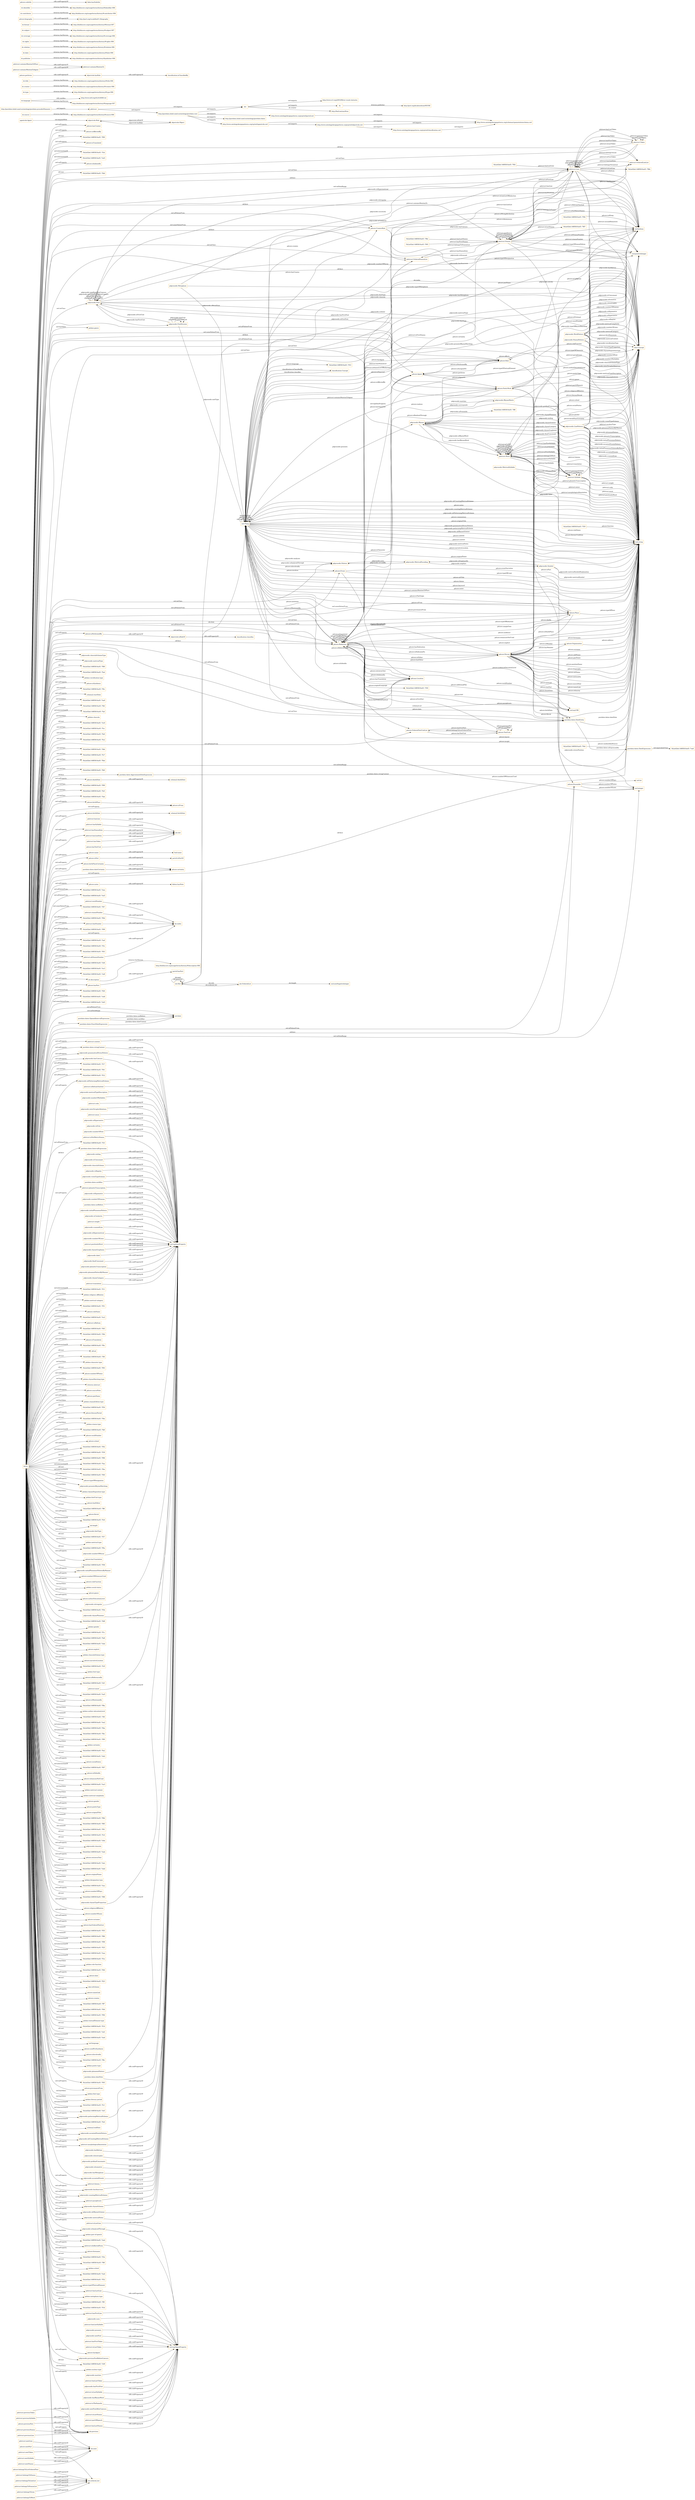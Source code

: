 digraph ar2dtool_diagram { 
rankdir=LR;
size="1501"
node [shape = rectangle, color="orange"]; "-5b2a02bd:16f85816a45:-7fcc" "pdprosodic:WorkPattern" "-5b2a02bd:16f85816a45:-7fe0" "-5b2a02bd:16f85816a45:-7fc2" "pdprosodic:Foot" "pdprosodic:Rhyme" "-5b2a02bd:16f85816a45:-7ff8" "pdprosodic:MetricalSyllable" "-5b2a02bd:16f85816a45:-7fdb" "-5b2a02bd:16f85816a45:-7fc7" "-5b2a02bd:16f85816a45:-7fbd" "pdprosodic:LinePattern" "-5b2a02bd:16f85816a45:-7fb0" "pdprosodic:FootDivision" "pdprosodic:RhymeMatch" "pdprosodic:Metaplasm" "pdprosodic:Symbol" "pdprosodic:Pattern" "skos:Concept" "-5b2a02bd:16f85816a45:-7f99" "pdprosodic:MetricalEncoding" "-5b2a02bd:16f85816a45:-7fe5" "-5b2a02bd:16f85816a45:-7fab" "pdprosodic:StanzaPattern" "pdstruct:Line" "-5b2a02bd:16f85816a45:-7f95" "pdstruct:OrderedStanzaList" "-5b2a02bd:16f85816a45:-7f8b" "-5b2a02bd:16f85816a45:-7f87" "pdstruct:Word" "pdstruct:Stanza" "pdstruct:Token" "pdstruct:Syllable" "pdcore:Redaction" "-5b2a02bd:16f85816a45:-7f8e" "-5b2a02bd:16f85816a45:-7f92" "pdstruct:OrderedLineList" "olo:Slot" "olo:OrderedList" "-5b2a02bd:16f85816a45:-7eee" "-5b2a02bd:16f85816a45:-7ee5" "pdcore:Role" "pdcore:OrderedTextUnitList" "-5b2a02bd:16f85816a45:-7f47" "-5b2a02bd:16f85816a45:-7f59" "-5b2a02bd:16f85816a45:-7f0d" "agentrole:Agent" "-5b2a02bd:16f85816a45:-7f08" "pdcore:Agent" "pdcore:CreatorRole" "pdcore:Person" "pdcore:Organisation" "-5b2a02bd:16f85816a45:-7eaf" "-5b2a02bd:16f85816a45:-7f3c" "-5b2a02bd:16f85816a45:-7f03" "pdcore:Ensemble" "-5b2a02bd:16f85816a45:-7ef4" "-5b2a02bd:16f85816a45:-7ec3" "-5b2a02bd:16f85816a45:-7f4d" "-5b2a02bd:16f85816a45:-7edf" "-5b2a02bd:16f85816a45:-7f26" "pdcore:TextUnit" "-5b2a02bd:16f85816a45:-7f56" "-5b2a02bd:16f85816a45:-7ed4" "-5b2a02bd:16f85816a45:-7eb5" "pdcore:Place" "postdata-dates:DateEntity" "pdcore:Event" "-5b2a02bd:16f85816a45:-7f17" "-5b2a02bd:16f85816a45:-7f41" "pdtrans:Location" "-5b2a02bd:16f85816a45:-7f12" "pdcore:PoeticWork" "-5b2a02bd:16f85816a45:-7f1f" "owl:Thing" "objectrole:Role" "objectrole:Object" "postdata-dates:OpenedIntervalExpression" "-5b2a02bd:16f85816a45:-7ea6" "postdata-dates:IntervalExpression" "postdata-dates:ExactDateExpression" "postdata-dates:DateExpression" "postdata-dates:ApproximateDateExpression" "classification:Concept" ; /*classes style*/
	"pdstruct:isLastStanza" -> "owl:topObjectProperty" [ label = "rdfs:subPropertyOf" ];
	"pdstruct:hasLastStanza" -> "owl:topObjectProperty" [ label = "rdfs:subPropertyOf" ];
	"pdstruct:hasLineItem" -> "olo:slot" [ label = "rdfs:subPropertyOf" ];
	"pdstruct:previousToken" -> "olo:previous" [ label = "rdfs:subPropertyOf" ];
	"pdstruct:translation" -> "owl:topDataProperty" [ label = "rdfs:subPropertyOf" ];
	"pdcore:deathDate" -> "schema2:deathDate" [ label = "rdfs:subPropertyOf" ];
	"pdprosodic:numberOfMorae" -> "owl:topDataProperty" [ label = "rdfs:subPropertyOf" ];
	"dc:source" -> "http://dublincore.org/usage/terms/history/#source-006" [ label = "dcterms:hasVersion" ];
	"pdstruct:previousSyllable" -> "olo:previous" [ label = "rdfs:subPropertyOf" ];
	"olo:" -> "http://www.w3.org/2003/06/sw-vocab-status/ns" [ label = "owl:imports" ];
	"olo:" -> "dc:" [ label = "owl:imports" ];
	"olo:" -> "http://foaf.me/zazi#me" [ label = "dc:creator" ];
	"pdprosodic:isIrregular" -> "owl:topDataProperty" [ label = "rdfs:subPropertyOf" ];
	"pdprosodic:rhymePhoneme" -> "owl:topDataProperty" [ label = "rdfs:subPropertyOf" ];
	"http://www.ontologydesignpatterns.org/cp/owl/partof.owl" -> "http://www.ontologydesignpatterns.org/schemas/cpannotationschema.owl" [ label = "owl:imports" ];
	"pdstruct:lineNumber" -> "olo:index" [ label = "rdfs:subPropertyOf" ];
	"pdprosodic:isIsostrophic" -> "owl:topDataProperty" [ label = "rdfs:subPropertyOf" ];
	"pdprosodic:metricalNotes" -> "owl:topDataProperty" [ label = "rdfs:subPropertyOf" ];
	"dc:language" -> "http://www.ietf.org/rfc/rfc4646.txt" [ label = "rdfs:seeAlso" ];
	"dc:language" -> "http://dublincore.org/usage/terms/history/#language-007" [ label = "dcterms:hasVersion" ];
	"pdcore:birthPlace" -> "pdcore:isFrom" [ label = "rdfs:subPropertyOf" ];
	"pdprosodic:hasMetaplasm" -> "owl:topDataProperty" [ label = "rdfs:subPropertyOf" ];
	"pdstruct:isLastLine" -> "owl:topObjectProperty" [ label = "rdfs:subPropertyOf" ];
	"pdstruct:content" -> "owl:topDataProperty" [ label = "rdfs:subPropertyOf" ];
	"dc:type" -> "http://dublincore.org/usage/terms/history/#type-006" [ label = "dcterms:hasVersion" ];
	"pdstruct:hasLastToken" -> "owl:topObjectProperty" [ label = "rdfs:subPropertyOf" ];
	"http://www.ontologydesignpatterns.org/cp/owl/classification.owl" -> "http://www.ontologydesignpatterns.org/schemas/cpannotationschema.owl" [ label = "owl:imports" ];
	"pdstruct:nextStanza" -> "olo:next" [ label = "rdfs:subPropertyOf" ];
	"dc:creator" -> "http://dublincore.org/usage/terms/history/#creator-006" [ label = "dcterms:hasVersion" ];
	"pdstruct:isRefrainOmitted" -> "owl:topDataProperty" [ label = "rdfs:subPropertyOf" ];
	"pdprosodic:numberOfLines" -> "owl:topDataProperty" [ label = "rdfs:subPropertyOf" ];
	"postdata-dates:stringContent" -> "owl:topDataProperty" [ label = "rdfs:subPropertyOf" ];
	"pdprosodic:grammaticalStressPattern" -> "owl:topDataProperty" [ label = "rdfs:subPropertyOf" ];
	"pdstruct:positionInWord" -> "owl:topDataProperty" [ label = "rdfs:subPropertyOf" ];
	"http://www.ontologydesignpatterns.org/cp/owl/objectrole.owl" -> "http://www.ontologydesignpatterns.org/cp/owl/classification.owl" [ label = "owl:imports" ];
	"http://www.ontologydesignpatterns.org/cp/owl/objectrole.owl" -> "http://www.ontologydesignpatterns.org/schemas/cpannotationschema.owl" [ label = "owl:imports" ];
	"objectrole:isRoleOf" -> "classification:classifies" [ label = "rdfs:subPropertyOf" ];
	"pdprosodic:label" -> "owl:topDataProperty" [ label = "rdfs:subPropertyOf" ];
	"pdprosodic:hasCaesura" -> "owl:topDataProperty" [ label = "rdfs:subPropertyOf" ];
	"dc:title" -> "http://dublincore.org/usage/terms/history/#title-006" [ label = "dcterms:hasVersion" ];
	"pdprosodic:finalConsonant" -> "owl:topDataProperty" [ label = "rdfs:subPropertyOf" ];
	"pdprosodic:phoneticTranscription" -> "owl:topDataProperty" [ label = "rdfs:subPropertyOf" ];
	"postdata-dates:dateNote" -> "owl:topDataProperty" [ label = "rdfs:subPropertyOf" ];
	"pdstruct:onset" -> "owl:topDataProperty" [ label = "rdfs:subPropertyOf" ];
	"postdata-dates:dateCertainty" -> "pdcore:certainty" [ label = "rdfs:subPropertyOf" ];
	"pdprosodic:rhymeTypeProportion" -> "owl:topDataProperty" [ label = "rdfs:subPropertyOf" ];
	"pdprosodic:altPatterningMetricalScheme" -> "owl:topDataProperty" [ label = "rdfs:subPropertyOf" ];
	"pdcore:birthDate" -> "schema2:birthDate" [ label = "rdfs:subPropertyOf" ];
	"pdprosodic:phonemePattern" -> "owl:topDataProperty" [ label = "rdfs:subPropertyOf" ];
	"pdcore:name" -> "foaf:name" [ label = "rdfs:subPropertyOf" ];
	"objectrole:hasRole" -> "classification:isClassifiedBy" [ label = "rdfs:subPropertyOf" ];
	"pdprosodic:hasRefrain" -> "owl:topDataProperty" [ label = "rdfs:subPropertyOf" ];
	"pdprosodic:prefinalConsonants" -> "owl:topDataProperty" [ label = "rdfs:subPropertyOf" ];
	"pdcore:isPart" -> "partof:isPartOf" [ label = "rdfs:subPropertyOf" ];
	"pdprosodic:isIsometric" -> "owl:topDataProperty" [ label = "rdfs:subPropertyOf" ];
	"pdstruct:isLastSyllable" -> "owl:topObjectProperty" [ label = "rdfs:subPropertyOf" ];
	"pdcore:previousPart" -> "olo:previous" [ label = "rdfs:subPropertyOf" ];
	"pdcore:belongsToListOrderedText" -> "olo:ordered_list" [ label = "rdfs:subPropertyOf" ];
	"pdprosodic:accentedVowelsPattern" -> "owl:topDataProperty" [ label = "rdfs:subPropertyOf" ];
	"agentrole:Agent" -> "objectrole:Role" [ label = "owl:disjointWith" ];
	"pdprosodic:hasRhymeWord" -> "owl:topObjectProperty" [ label = "rdfs:subPropertyOf" ];
	"pdstruct:weight" -> "owl:topDataProperty" [ label = "rdfs:subPropertyOf" ];
	"pdstruct:hasSyllable" -> "olo:slot" [ label = "rdfs:subPropertyOf" ];
	"pdstruct:nextLine" -> "olo:next" [ label = "rdfs:subPropertyOf" ];
	"pdstruct:isInflectedForm" -> "owl:topObjectProperty" [ label = "rdfs:subPropertyOf" ];
	"pdprosodic:scannedLine" -> "owl:topDataProperty" [ label = "rdfs:subPropertyOf" ];
	"pdstruct:belongsToStanza" -> "olo:ordered_list" [ label = "rdfs:subPropertyOf" ];
	"pdstruct:partOfSpeech" -> "owl:topObjectProperty" [ label = "rdfs:subPropertyOf" ];
	"pdstruct:hasLastLine" -> "owl:topObjectProperty" [ label = "rdfs:subPropertyOf" ];
	"pdprosodic:metricalTypeDescription" -> "owl:topDataProperty" [ label = "rdfs:subPropertyOf" ];
	"pdstruct:hasStanzaItem" -> "olo:slot" [ label = "rdfs:subPropertyOf" ];
	"pdcore:performs" -> "objectrole:hasRole" [ label = "rdfs:subPropertyOf" ];
	"pdprosodic:numberOfSyllables" -> "owl:topDataProperty" [ label = "rdfs:subPropertyOf" ];
	"pdstruct:coda" -> "owl:topDataProperty" [ label = "rdfs:subPropertyOf" ];
	"pdstruct:hasFirstLine" -> "owl:topObjectProperty" [ label = "rdfs:subPropertyOf" ];
	"pdprosodic:hasFirstFoot" -> "owl:topObjectProperty" [ label = "rdfs:subPropertyOf" ];
	"pdprosodic:interStrophicRelations" -> "owl:topDataProperty" [ label = "rdfs:subPropertyOf" ];
	"pdstruct:previousStanza" -> "olo:previous" [ label = "rdfs:subPropertyOf" ];
	"pdstruct:belongsToLineList" -> "olo:ordered_list" [ label = "rdfs:subPropertyOf" ];
	"http://postdata.linhd.uned.es/ontology/postdata-core" -> "http://postdata.linhd.uned.es/ontology/postdata-dates" [ label = "owl:imports" ];
	"http://postdata.linhd.uned.es/ontology/postdata-core" -> "http://www.ontologydesignpatterns.org/cp/owl/partof.owl" [ label = "owl:imports" ];
	"http://postdata.linhd.uned.es/ontology/postdata-core" -> "http://www.ontologydesignpatterns.org/cp/owl/agentrole.owl" [ label = "owl:imports" ];
	"http://postdata.linhd.uned.es/ontology/postdata-core" -> "olo:" [ label = "owl:imports" ];
	"pdstruct:sense" -> "owl:topDataProperty" [ label = "rdfs:subPropertyOf" ];
	"dc:" -> "http://purl.org/dc/aboutdcmi#DCMI" [ label = "dcterms:publisher" ];
	"pdcore:birthPlaceCertainty" -> "pdcore:certainty" [ label = "rdfs:subPropertyOf" ];
	"pdprosodic:isHypermetre" -> "owl:topDataProperty" [ label = "rdfs:subPropertyOf" ];
	"pdcore:hasTextUnit" -> "olo:slot" [ label = "rdfs:subPropertyOf" ];
	"pdprosodic:uses" -> "owl:topObjectProperty" [ label = "rdfs:subPropertyOf" ];
	"pdstruct:stanzaNumber" -> "olo:index" [ label = "rdfs:subPropertyOf" ];
	"pdcore:nextPart" -> "olo:next" [ label = "rdfs:subPropertyOf" ];
	"pdstruct:containsMentionToPlace" -> "pdstruct:containsMentionTo" [ label = "rdfs:subPropertyOf" ];
	"pdstruct:hasLastSyllable" -> "owl:topObjectProperty" [ label = "rdfs:subPropertyOf" ];
	"pdstruct:hasLine" -> "olo:slot" [ label = "rdfs:subPropertyOf" ];
	"pdprosodic:isEcho" -> "owl:topDataProperty" [ label = "rdfs:subPropertyOf" ];
	"pdprosodic:numberOfFeet" -> "owl:topDataProperty" [ label = "rdfs:subPropertyOf" ];
	"pdcore:isPerformedBy" -> "objectrole:isRoleOf" [ label = "rdfs:subPropertyOf" ];
	"pdprosodic:altCountingMetricalScheme" -> "owl:topDataProperty" [ label = "rdfs:subPropertyOf" ];
	"dc:publisher" -> "http://dublincore.org/usage/terms/history/#publisher-006" [ label = "dcterms:hasVersion" ];
	"pdprosodic:presents" -> "owl:topObjectProperty" [ label = "rdfs:subPropertyOf" ];
	"pdstruct:isNotMetricStanza" -> "owl:topDataProperty" [ label = "rdfs:subPropertyOf" ];
	"pdstruct:morphologicalAnnotation" -> "owl:topDataProperty" [ label = "rdfs:subPropertyOf" ];
	"pdprosodic:altRhymeScheme" -> "owl:topDataProperty" [ label = "rdfs:subPropertyOf" ];
	"pdprosodic:accentedVowels" -> "owl:topDataProperty" [ label = "rdfs:subPropertyOf" ];
	"pdprosodic:ending" -> "owl:topDataProperty" [ label = "rdfs:subPropertyOf" ];
	"postdata-dates:DateExpression" -> "-5b2a02bd:16f85816a45:-7ea6" [ label = "owl:equivalentClass" ];
	"pdstruct:previousLine" -> "olo:previous" [ label = "rdfs:subPropertyOf" ];
	"pdprosodic:isUnissonant" -> "owl:topDataProperty" [ label = "rdfs:subPropertyOf" ];
	"pdstruct:hasToken" -> "olo:slot" [ label = "rdfs:subPropertyOf" ];
	"dc:date" -> "http://dublincore.org/usage/terms/history/#date-006" [ label = "dcterms:hasVersion" ];
	"pdprosodic:clausulaScheme" -> "owl:topDataProperty" [ label = "rdfs:subPropertyOf" ];
	"pdprosodic:isRegular" -> "owl:topDataProperty" [ label = "rdfs:subPropertyOf" ];
	"pdprosodic:vowelTypeScheme" -> "owl:topDataProperty" [ label = "rdfs:subPropertyOf" ];
	"pdstruct:" -> "olo:" [ label = "owl:imports" ];
	"pdstruct:" -> "http://postdata.linhd.uned.es/ontology/postdata-core" [ label = "owl:imports" ];
	"postdata-dates:notAfter" -> "owl:topDataProperty" [ label = "rdfs:subPropertyOf" ];
	"pdstruct:lemma" -> "owl:topDataProperty" [ label = "rdfs:subPropertyOf" ];
	"dc:relation" -> "http://dublincore.org/usage/terms/history/#relation-006" [ label = "dcterms:hasVersion" ];
	"dc:rights" -> "http://dublincore.org/usage/terms/history/#rights-006" [ label = "dcterms:hasVersion" ];
	"pdstruct:nextToken" -> "olo:next" [ label = "rdfs:subPropertyOf" ];
	"pdprosodic:nextFoot" -> "owl:topObjectProperty" [ label = "rdfs:subPropertyOf" ];
	"pdprosodic:hasAnacrusis" -> "owl:topDataProperty" [ label = "rdfs:subPropertyOf" ];
	"pdcore:notes" -> "bibtex:hasNote" [ label = "rdfs:subPropertyOf" ];
	"pdprosodic:isHypometre" -> "owl:topDataProperty" [ label = "rdfs:subPropertyOf" ];
	"pdprosodic:numberOfStanzas" -> "owl:topDataProperty" [ label = "rdfs:subPropertyOf" ];
	"dc:coverage" -> "http://dublincore.org/usage/terms/history/#coverage-006" [ label = "dcterms:hasVersion" ];
	"pdprosodic:countingMetricalScheme" -> "owl:topDataProperty" [ label = "rdfs:subPropertyOf" ];
	"pdstruct:belongsToStanzaList" -> "olo:ordered_list" [ label = "rdfs:subPropertyOf" ];
	"pdstruct:wordNumber" -> "olo:index" [ label = "rdfs:subPropertyOf" ];
	"dc:subject" -> "http://dublincore.org/usage/terms/history/#subject-007" [ label = "dcterms:hasVersion" ];
	"dc:format" -> "http://dublincore.org/usage/terms/history/#format-007" [ label = "dcterms:hasVersion" ];
	"pdstruct:nextSyllable" -> "olo:next" [ label = "rdfs:subPropertyOf" ];
	"pdstruct:paraphrasis" -> "owl:topDataProperty" [ label = "rdfs:subPropertyOf" ];
	"pdcore:biography" -> "http://purl.org/vocab/bio/0.1/biography" [ label = "rdfs:subPropertyOf" ];
	"postdata-dates:notBefore" -> "owl:topDataProperty" [ label = "rdfs:subPropertyOf" ];
	"pdprosodic:initialPhonemesPattern" -> "owl:topDataProperty" [ label = "rdfs:subPropertyOf" ];
	"pdstruct:belongsToLine" -> "olo:ordered_list" [ label = "rdfs:subPropertyOf" ];
	"dc:contributor" -> "http://dublincore.org/usage/terms/history/#contributor-006" [ label = "dcterms:hasVersion" ];
	"pdprosodic:isAnalysedThrough" -> "owl:topObjectProperty" [ label = "rdfs:subPropertyOf" ];
	"pdprosodic:isCatalectic" -> "owl:topDataProperty" [ label = "rdfs:subPropertyOf" ];
	"http://www.ontologydesignpatterns.org/cp/owl/agentrole.owl" -> "http://www.ontologydesignpatterns.org/cp/owl/objectrole.owl" [ label = "owl:imports" ];
	"http://www.ontologydesignpatterns.org/cp/owl/agentrole.owl" -> "http://www.ontologydesignpatterns.org/schemas/cpannotationschema.owl" [ label = "owl:imports" ];
	"pdstruct:hasFirstToken" -> "owl:topObjectProperty" [ label = "rdfs:subPropertyOf" ];
	"dc:identifier" -> "http://dublincore.org/usage/terms/history/#identifier-006" [ label = "dcterms:hasVersion" ];
	"pdprosodic:rhymeScheme" -> "owl:topDataProperty" [ label = "rdfs:subPropertyOf" ];
	"pdstruct:isLastToken" -> "owl:topObjectProperty" [ label = "rdfs:subPropertyOf" ];
	"pdcore:subtitle" -> "fabio:hasSubtitle" [ label = "rdfs:subPropertyOf" ];
	"pdprosodic:patterningMetricalScheme" -> "owl:topDataProperty" [ label = "rdfs:subPropertyOf" ];
	"http://postdata.linhd.uned.es/ontology/postdata-prosodicElements" -> "pdstruct:" [ label = "owl:imports" ];
	"pdprosodic:isHypermetrical" -> "owl:topDataProperty" [ label = "rdfs:subPropertyOf" ];
	"pdprosodic:matches" -> "owl:topObjectProperty" [ label = "rdfs:subPropertyOf" ];
	"pdstruct:altStanzaNumber" -> "olo:index" [ label = "rdfs:subPropertyOf" ];
	"pdstruct:phoneticTranscription" -> "owl:topDataProperty" [ label = "rdfs:subPropertyOf" ];
	"pdprosodic:rhymeGrapheme" -> "owl:topDataProperty" [ label = "rdfs:subPropertyOf" ];
	"dc:description" -> "http://dublincore.org/usage/terms/history/#description-006" [ label = "dcterms:hasVersion" ];
	"pdcore:hasPart" -> "partof:hasPart" [ label = "rdfs:subPropertyOf" ];
	"pdstruct:containsMentionToAgent" -> "pdstruct:containsMentionTo" [ label = "rdfs:subPropertyOf" ];
	"pdprosodic:phonemePatternByManner" -> "owl:topDataProperty" [ label = "rdfs:subPropertyOf" ];
	"pdstruct:isTheSameAs" -> "owl:topObjectProperty" [ label = "rdfs:subPropertyOf" ];
	"NULL" -> "-5b2a02bd:16f85816a45:-7f11" [ label = "owl:intersectionOf" ];
	"NULL" -> "pdskos:religious-affiliation" [ label = "owl:hasValue" ];
	"NULL" -> "pdprosodic:Foot" [ label = "owl:onClass" ];
	"NULL" -> "-5b2a02bd:16f85816a45:-7f08" [ label = "owl:allValuesFrom" ];
	"NULL" -> "pdskos:metrical-category" [ label = "owl:hasValue" ];
	"NULL" -> "postdata-dates:ApproximateDateExpression" [ label = "rdf:first" ];
	"NULL" -> "-5b2a02bd:16f85816a45:-7f51" [ label = "rdf:rest" ];
	"NULL" -> "pdcore:roleName" [ label = "owl:onProperty" ];
	"NULL" -> "-5b2a02bd:16f85816a45:-7ec2" [ label = "owl:intersectionOf" ];
	"NULL" -> "pdstruct:isRefrain" [ label = "owl:onProperty" ];
	"NULL" -> "-5b2a02bd:16f85816a45:-7f45" [ label = "rdf:rest" ];
	"NULL" -> "-5b2a02bd:16f85816a45:-7eaf" [ label = "owl:onClass" ];
	"NULL" -> "-5b2a02bd:16f85816a45:-7f4b" [ label = "rdf:rest" ];
	"NULL" -> "pdcore:isTranslation" [ label = "owl:onProperty" ];
	"NULL" -> "-5b2a02bd:16f85816a45:-7f0c" [ label = "owl:intersectionOf" ];
	"NULL" -> "rdf:nil" [ label = "rdf:rest" ];
	"NULL" -> "-5b2a02bd:16f85816a45:-7f0f" [ label = "rdf:rest" ];
	"NULL" -> "pdstruct:Line" [ label = "rdf:first" ];
	"NULL" -> "-5b2a02bd:16f85816a45:-7fdb" [ label = "owl:onClass" ];
	"NULL" -> "xsd:date" [ label = "owl:allValuesFrom" ];
	"NULL" -> "pdcore:notes" [ label = "owl:onProperty" ];
	"NULL" -> "pdskos:character-type" [ label = "owl:hasValue" ];
	"NULL" -> "-5b2a02bd:16f85816a45:-7f93" [ label = "rdf:rest" ];
	"NULL" -> "pdcore:numberOfPoems" [ label = "owl:onProperty" ];
	"NULL" -> "dc:description" [ label = "owl:onProperty" ];
	"NULL" -> "postdata-dates:DateEntity" [ label = "owl:allValuesFrom" ];
	"NULL" -> "pdskos:rhymeMatching-type" [ label = "owl:hasValue" ];
	"NULL" -> "-5b2a02bd:16f85816a45:-7fc2" [ label = "owl:onClass" ];
	"NULL" -> "dcterms:abstract" [ label = "owl:onProperty" ];
	"NULL" -> "pdcore:Ensemble" [ label = "rdf:first" ];
	"NULL" -> "pdcore:sourceNote" [ label = "owl:onProperty" ];
	"NULL" -> "pdcore:Redaction" [ label = "rdf:first" ];
	"NULL" -> "pdcore:penName" [ label = "owl:onProperty" ];
	"NULL" -> "pdskos:stanzaEdition-type" [ label = "owl:hasValue" ];
	"NULL" -> "pdcore:Redaction" [ label = "owl:allValuesFrom" ];
	"NULL" -> "-5b2a02bd:16f85816a45:-7f54" [ label = "rdf:rest" ];
	"NULL" -> "-5b2a02bd:16f85816a45:-7eee" [ label = "owl:allValuesFrom" ];
	"NULL" -> "pdcore:literaryPeriod" [ label = "owl:onProperty" ];
	"NULL" -> "-5b2a02bd:16f85816a45:-7f4e" [ label = "rdf:rest" ];
	"NULL" -> "-5b2a02bd:16f85816a45:-7fb0" [ label = "owl:onClass" ];
	"NULL" -> "pdskos:stanza-type" [ label = "owl:hasValue" ];
	"NULL" -> "pdstruct:lineNumber" [ label = "owl:onProperty" ];
	"NULL" -> "pdprosodic:Pattern" [ label = "owl:onClass" ];
	"NULL" -> "-5b2a02bd:16f85816a45:-7fdf" [ label = "owl:intersectionOf" ];
	"NULL" -> "pdstruct:Stanza" [ label = "rdf:first" ];
	"NULL" -> "pdcore:workNumber" [ label = "owl:onProperty" ];
	"NULL" -> "pdcore:CreatorRole" [ label = "owl:allValuesFrom" ];
	"NULL" -> "pdcore:school" [ label = "owl:onProperty" ];
	"NULL" -> "-5b2a02bd:16f85816a45:-7f02" [ label = "owl:intersectionOf" ];
	"NULL" -> "-5b2a02bd:16f85816a45:-7f39" [ label = "rdf:rest" ];
	"NULL" -> "-5b2a02bd:16f85816a45:-7f96" [ label = "rdf:rest" ];
	"NULL" -> "-5b2a02bd:16f85816a45:-7faa" [ label = "owl:intersectionOf" ];
	"NULL" -> "-5b2a02bd:16f85816a45:-7fba" [ label = "rdf:rest" ];
	"NULL" -> "-5b2a02bd:16f85816a45:-7f40" [ label = "owl:intersectionOf" ];
	"NULL" -> "pdprosodic:hasCaesura" [ label = "owl:onProperty" ];
	"NULL" -> "pdcore:typeOfDesignation" [ label = "owl:onProperty" ];
	"NULL" -> "pdprosodic:presentsRhymeMatching" [ label = "owl:onProperty" ];
	"NULL" -> "pdprosodic:altCountingMetricalScheme" [ label = "owl:onProperty" ];
	"NULL" -> "pdskos:rhymeDisposition-type" [ label = "owl:hasValue" ];
	"NULL" -> "pdskos:footUnit-type" [ label = "owl:hasValue" ];
	"NULL" -> "pdcore:hasEditor" [ label = "owl:onProperty" ];
	"NULL" -> "pdstruct:hasLastLine" [ label = "owl:onProperty" ];
	"NULL" -> "-5b2a02bd:16f85816a45:-7ff6" [ label = "rdf:rest" ];
	"NULL" -> "pdcore:Event" [ label = "owl:allValuesFrom" ];
	"NULL" -> "pdcore:floruit" [ label = "owl:onProperty" ];
	"NULL" -> "-5b2a02bd:16f85816a45:-7fc6" [ label = "owl:intersectionOf" ];
	"NULL" -> "olo:length" [ label = "owl:onProperty" ];
	"NULL" -> "pdprosodic:feetType" [ label = "owl:onProperty" ];
	"NULL" -> "pdcore:Redaction" [ label = "owl:onClass" ];
	"NULL" -> "-5b2a02bd:16f85816a45:-7f57" [ label = "rdf:rest" ];
	"NULL" -> "pdskos:metrical-type" [ label = "owl:hasValue" ];
	"NULL" -> "-5b2a02bd:16f85816a45:-7f0a" [ label = "rdf:rest" ];
	"NULL" -> "pdcore:hasTranslation" [ label = "owl:onProperty" ];
	"NULL" -> "pdprosodic:altPatterningMetricalScheme" [ label = "owl:onProperty" ];
	"NULL" -> "-5b2a02bd:16f85816a45:-7f58" [ label = "owl:unionOf" ];
	"NULL" -> "pdprosodic:initialPhonemesPatternByManner" [ label = "owl:onProperty" ];
	"NULL" -> "pdcore:numberOfWitnessesUsed" [ label = "owl:onProperty" ];
	"NULL" -> "pdcore:roleFunction" [ label = "owl:onProperty" ];
	"NULL" -> "pdskos:social-status" [ label = "owl:hasValue" ];
	"NULL" -> "pdprosodic:accentedVowelsPattern" [ label = "owl:onProperty" ];
	"NULL" -> "pdcore:genre" [ label = "owl:onProperty" ];
	"NULL" -> "pdcore:authorEducationLevel" [ label = "owl:onProperty" ];
	"NULL" -> "pdcore:Place" [ label = "owl:allValuesFrom" ];
	"NULL" -> "-5b2a02bd:16f85816a45:-7fc7" [ label = "owl:onClass" ];
	"NULL" -> "-5b2a02bd:16f85816a45:-7f3b" [ label = "owl:intersectionOf" ];
	"NULL" -> "pdprosodic:accentedVowels" [ label = "owl:onProperty" ];
	"NULL" -> "-5b2a02bd:16f85816a45:-7fd8" [ label = "rdf:rest" ];
	"NULL" -> "pdstruct:content" [ label = "owl:onProperty" ];
	"NULL" -> "pdprosodic:metricalNotes" [ label = "owl:onProperty" ];
	"NULL" -> "pdcore:Role" [ label = "owl:allValuesFrom" ];
	"NULL" -> "pdskos:gender" [ label = "owl:hasValue" ];
	"NULL" -> "-5b2a02bd:16f85816a45:-7f1c" [ label = "rdf:rest" ];
	"NULL" -> "-5b2a02bd:16f85816a45:-7fa8" [ label = "rdf:rest" ];
	"NULL" -> "xsd:integer" [ label = "owl:onDataRange" ];
	"NULL" -> "-5b2a02bd:16f85816a45:-7ede" [ label = "owl:intersectionOf" ];
	"NULL" -> "pdcore:explicit" [ label = "owl:onProperty" ];
	"NULL" -> "pdskos:clausulaScheme-type" [ label = "owl:hasValue" ];
	"NULL" -> "pdcore:narrativeLocation" [ label = "owl:onProperty" ];
	"NULL" -> "pdcore:hasPart" [ label = "owl:onProperty" ];
	"NULL" -> "-5b2a02bd:16f85816a45:-7fc9" [ label = "rdf:rest" ];
	"NULL" -> "pdskos:foot-type" [ label = "owl:hasValue" ];
	"NULL" -> "pdcore:isReferencedIn" [ label = "owl:onProperty" ];
	"NULL" -> "pdcore:birthPlaceCertainty" [ label = "owl:onProperty" ];
	"NULL" -> "olo:previous" [ label = "owl:onProperty" ];
	"NULL" -> "pdstruct:lemma" [ label = "owl:onProperty" ];
	"NULL" -> "-5b2a02bd:16f85816a45:-7ef1" [ label = "rdf:rest" ];
	"NULL" -> "-5b2a02bd:16f85816a45:-7ea5" [ label = "owl:unionOf" ];
	"NULL" -> "-5b2a02bd:16f85816a45:-7ef4" [ label = "owl:allValuesFrom" ];
	"NULL" -> "olo:index" [ label = "owl:onProperty" ];
	"NULL" -> "-5b2a02bd:16f85816a45:-7fbd" [ label = "owl:onClass" ];
	"NULL" -> "-5b2a02bd:16f85816a45:-7fab" [ label = "owl:onClass" ];
	"NULL" -> "pdcore:isMentionedIn" [ label = "owl:onProperty" ];
	"NULL" -> "-5b2a02bd:16f85816a45:-7f8a" [ label = "owl:unionOf" ];
	"NULL" -> "-5b2a02bd:16f85816a45:-7f41" [ label = "owl:onClass" ];
	"NULL" -> "pdskos:author-educationLevel" [ label = "owl:hasValue" ];
	"NULL" -> "-5b2a02bd:16f85816a45:-7f4f" [ label = "owl:unionOf" ];
	"NULL" -> "-5b2a02bd:16f85816a45:-7fe5" [ label = "owl:onClass" ];
	"NULL" -> "-5b2a02bd:16f85816a45:-7ee2" [ label = "rdf:rest" ];
	"NULL" -> "pdprosodic:hasAnacrusis" [ label = "owl:onProperty" ];
	"NULL" -> "postdata-dates:ExactDateExpression" [ label = "rdf:first" ];
	"NULL" -> "-5b2a02bd:16f85816a45:-7fda" [ label = "owl:intersectionOf" ];
	"NULL" -> "pdstruct:phoneticTranscription" [ label = "owl:onProperty" ];
	"NULL" -> "-5b2a02bd:16f85816a45:-7fbc" [ label = "owl:intersectionOf" ];
	"NULL" -> "-5b2a02bd:16f85816a45:-7f90" [ label = "rdf:rest" ];
	"NULL" -> "pdskos:certainty" [ label = "owl:hasValue" ];
	"NULL" -> "xsd:date" [ label = "owl:onDataRange" ];
	"NULL" -> "pdcore:OrderedTextUnitList" [ label = "owl:allValuesFrom" ];
	"NULL" -> "-5b2a02bd:16f85816a45:-7fe2" [ label = "rdf:rest" ];
	"NULL" -> "-5b2a02bd:16f85816a45:-7eb2" [ label = "rdf:rest" ];
	"NULL" -> "pdcore:socialStatus" [ label = "owl:onProperty" ];
	"NULL" -> "-5b2a02bd:16f85816a45:-7f03" [ label = "owl:onClass" ];
	"NULL" -> "xsd:string" [ label = "owl:someValuesFrom" ];
	"NULL" -> "pdstruct:morphologicalAnnotation" [ label = "owl:onProperty" ];
	"NULL" -> "-5b2a02bd:16f85816a45:-7f07" [ label = "owl:intersectionOf" ];
	"NULL" -> "pdcore:isEditedIn" [ label = "owl:onProperty" ];
	"NULL" -> "pdcore:witnessesNotUsed" [ label = "owl:onProperty" ];
	"NULL" -> "-5b2a02bd:16f85816a45:-7f3c" [ label = "owl:onClass" ];
	"NULL" -> "-5b2a02bd:16f85816a45:-7ea3" [ label = "rdf:rest" ];
	"NULL" -> "pdskos:metrical-context" [ label = "owl:hasValue" ];
	"NULL" -> "pdskos:metrical-complexity" [ label = "owl:hasValue" ];
	"NULL" -> "xsd:string" [ label = "rdf:first" ];
	"NULL" -> "pdcore:gender" [ label = "owl:onProperty" ];
	"NULL" -> "-5b2a02bd:16f85816a45:-7edf" [ label = "owl:onClass" ];
	"NULL" -> "pdcore:poeticType" [ label = "owl:onProperty" ];
	"NULL" -> "pdcore:originalTitle" [ label = "owl:onProperty" ];
	"NULL" -> "-5b2a02bd:16f85816a45:-7f8d" [ label = "owl:unionOf" ];
	"NULL" -> "pdprosodic:altRhymeScheme" [ label = "owl:onProperty" ];
	"NULL" -> "-5b2a02bd:16f85816a45:-7f85" [ label = "rdf:rest" ];
	"NULL" -> "-5b2a02bd:16f85816a45:-7eb5" [ label = "owl:someValuesFrom" ];
	"NULL" -> "-5b2a02bd:16f85816a45:-7f91" [ label = "owl:unionOf" ];
	"NULL" -> "-5b2a02bd:16f85816a45:-7fc4" [ label = "rdf:rest" ];
	"NULL" -> "-5b2a02bd:16f85816a45:-7e9e" [ label = "rdf:rest" ];
	"NULL" -> "pdprosodic:clausula" [ label = "owl:onProperty" ];
	"NULL" -> "-5b2a02bd:16f85816a45:-7eeb" [ label = "rdf:rest" ];
	"NULL" -> "pdprosodic:isAnalysedThrough" [ label = "owl:onProperty" ];
	"NULL" -> "pdcore:retrievesText" [ label = "owl:onProperty" ];
	"NULL" -> "postdata-dates:stringContent" [ label = "owl:onProperty" ];
	"NULL" -> "-5b2a02bd:16f85816a45:-7edc" [ label = "rdf:rest" ];
	"NULL" -> "pdprosodic:rhymeScheme" [ label = "owl:onProperty" ];
	"NULL" -> "-5b2a02bd:16f85816a45:-7eb4" [ label = "owl:intersectionOf" ];
	"NULL" -> "pdcore:originalName" [ label = "owl:onProperty" ];
	"NULL" -> "pdskos:designation-type" [ label = "owl:hasValue" ];
	"NULL" -> "-5b2a02bd:16f85816a45:-7eac" [ label = "rdf:rest" ];
	"NULL" -> "pdcore:numberOfPlays" [ label = "owl:onProperty" ];
	"NULL" -> "-5b2a02bd:16f85816a45:-7f26" [ label = "owl:allValuesFrom" ];
	"NULL" -> "-5b2a02bd:16f85816a45:-7f88" [ label = "rdf:rest" ];
	"NULL" -> "pdcore:birthPlace" [ label = "owl:onProperty" ];
	"NULL" -> "pdprosodic:patterningMetricalScheme" [ label = "owl:onProperty" ];
	"NULL" -> "pdcore:Place" [ label = "owl:onClass" ];
	"NULL" -> "pdstruct:hasLineItem" [ label = "owl:onProperty" ];
	"NULL" -> "pdcore:religiousAffiliation" [ label = "owl:onProperty" ];
	"NULL" -> "pdcore:numberOfLines" [ label = "owl:onProperty" ];
	"NULL" -> "pdcore:deathDate" [ label = "owl:onProperty" ];
	"NULL" -> "-5b2a02bd:16f85816a45:-7f12" [ label = "owl:allValuesFrom" ];
	"NULL" -> "pdcore:surname" [ label = "owl:onProperty" ];
	"NULL" -> "pdcore:hasOrderedTextList" [ label = "owl:onProperty" ];
	"NULL" -> "-5b2a02bd:16f85816a45:-7f55" [ label = "owl:unionOf" ];
	"NULL" -> "-5b2a02bd:16f85816a45:-7f86" [ label = "owl:unionOf" ];
	"NULL" -> "-5b2a02bd:16f85816a45:-7f98" [ label = "owl:intersectionOf" ];
	"NULL" -> "olo:next" [ label = "owl:onProperty" ];
	"NULL" -> "-5b2a02bd:16f85816a45:-7f25" [ label = "owl:intersectionOf" ];
	"NULL" -> "-5b2a02bd:16f85816a45:-7eae" [ label = "owl:intersectionOf" ];
	"NULL" -> "-5b2a02bd:16f85816a45:-7f99" [ label = "owl:onClass" ];
	"NULL" -> "-5b2a02bd:16f85816a45:-7f1e" [ label = "owl:intersectionOf" ];
	"NULL" -> "pdskos:role-function" [ label = "owl:hasValue" ];
	"NULL" -> "pdstruct:hasFirstLine" [ label = "owl:onProperty" ];
	"NULL" -> "-5b2a02bd:16f85816a45:-7f46" [ label = "owl:unionOf" ];
	"NULL" -> "pdcore:date" [ label = "owl:onProperty" ];
	"NULL" -> "-5b2a02bd:16f85816a45:-7f23" [ label = "rdf:rest" ];
	"NULL" -> "-5b2a02bd:16f85816a45:-7ee5" [ label = "owl:allValuesFrom" ];
	"NULL" -> "skos:inScheme" [ label = "owl:onProperty" ];
	"NULL" -> "-5b2a02bd:16f85816a45:-7fe0" [ label = "owl:onClass" ];
	"NULL" -> "pdcore:nameLink" [ label = "owl:onProperty" ];
	"NULL" -> "pdcore:creates" [ label = "owl:onProperty" ];
	"NULL" -> "-5b2a02bd:16f85816a45:-7ff7" [ label = "owl:unionOf" ];
	"NULL" -> "-5b2a02bd:16f85816a45:-7f44" [ label = "rdf:rest" ];
	"NULL" -> "skos:Concept" [ label = "rdf:first" ];
	"NULL" -> "-5b2a02bd:16f85816a45:-7f94" [ label = "owl:unionOf" ];
	"NULL" -> "pdskos:textualElement-type" [ label = "owl:hasValue" ];
	"NULL" -> "pdstruct:isInflectedForm" [ label = "owl:onProperty" ];
	"NULL" -> "-5b2a02bd:16f85816a45:-7f47" [ label = "owl:someValuesFrom" ];
	"NULL" -> "postdata-dates:IntervalExpression" [ label = "rdf:first" ];
	"NULL" -> "-5b2a02bd:16f85816a45:-7f14" [ label = "rdf:rest" ];
	"NULL" -> "pdcore:certainty" [ label = "owl:onProperty" ];
	"NULL" -> "-5b2a02bd:16f85816a45:-7ed1" [ label = "rdf:rest" ];
	"NULL" -> "-5b2a02bd:16f85816a45:-7ee4" [ label = "owl:intersectionOf" ];
	"NULL" -> "xsd:language" [ label = "rdf:first" ];
	"NULL" -> "pdstruct:paraphrasis" [ label = "owl:onProperty" ];
	"NULL" -> "-5b2a02bd:16f85816a45:-7ec3" [ label = "owl:allValuesFrom" ];
	"NULL" -> "pdcore:usedForSynthesis" [ label = "owl:onProperty" ];
	"NULL" -> "xsd:boolean" [ label = "owl:onDataRange" ];
	"NULL" -> "pdcore:isInvolvedIn" [ label = "owl:onProperty" ];
	"NULL" -> "pdprosodic:countingMetricalScheme" [ label = "owl:onProperty" ];
	"NULL" -> "-5b2a02bd:16f85816a45:-7f8c" [ label = "rdf:rest" ];
	"NULL" -> "pdskos:poetic-type" [ label = "owl:hasValue" ];
	"NULL" -> "-5b2a02bd:16f85816a45:-7f0d" [ label = "owl:allValuesFrom" ];
	"NULL" -> "-5b2a02bd:16f85816a45:-7f05" [ label = "rdf:rest" ];
	"NULL" -> "pdtrans:Location" [ label = "owl:allValuesFrom" ];
	"NULL" -> "pdcore:provenanceFrom" [ label = "owl:onProperty" ];
	"NULL" -> "postdata-dates:DateEntity" [ label = "owl:onClass" ];
	"NULL" -> "pdskos:feet-type" [ label = "owl:hasValue" ];
	"NULL" -> "pdskos:literary-period" [ label = "owl:hasValue" ];
	"NULL" -> "-5b2a02bd:16f85816a45:-7fc1" [ label = "owl:intersectionOf" ];
	"NULL" -> "pdprosodic:LinePattern" [ label = "owl:onClass" ];
	"NULL" -> "-5b2a02bd:16f85816a45:-7ef3" [ label = "owl:intersectionOf" ];
	"NULL" -> "pdcore:isPart" [ label = "owl:onProperty" ];
	"NULL" -> "pdstruct:Line" [ label = "owl:onClass" ];
	"NULL" -> "-5b2a02bd:16f85816a45:-7fe4" [ label = "owl:intersectionOf" ];
	"NULL" -> "schema2:endDate" [ label = "owl:onProperty" ];
	"NULL" -> "pdskos:part-of-speech" [ label = "owl:hasValue" ];
	"NULL" -> "-5b2a02bd:16f85816a45:-7eed" [ label = "owl:intersectionOf" ];
	"NULL" -> "pdstruct:altStanzaNumber" [ label = "owl:onProperty" ];
	"NULL" -> "pdstruct:OrderedStanzaList" [ label = "owl:onClass" ];
	"NULL" -> "pdcore:forename" [ label = "owl:onProperty" ];
	"NULL" -> "-5b2a02bd:16f85816a45:-7f3e" [ label = "rdf:rest" ];
	"NULL" -> "-5b2a02bd:16f85816a45:-7f8f" [ label = "rdf:rest" ];
	"NULL" -> "pdskos:school" [ label = "owl:hasValue" ];
	"NULL" -> "-5b2a02bd:16f85816a45:-7ea4" [ label = "rdf:rest" ];
	"NULL" -> "-5b2a02bd:16f85816a45:-7f52" [ label = "owl:unionOf" ];
	"NULL" -> "pdcore:isFrom" [ label = "owl:onProperty" ];
	"NULL" -> "pdcore:typeOfTextualElement" [ label = "owl:onProperty" ];
	"NULL" -> "pdskos:metaplasm-type" [ label = "owl:hasValue" ];
	"NULL" -> "-5b2a02bd:16f85816a45:-7ff5" [ label = "rdf:rest" ];
	"NULL" -> "pdcore:name" [ label = "owl:onProperty" ];
	"NULL" -> "-5b2a02bd:16f85816a45:-7f16" [ label = "owl:intersectionOf" ];
	"NULL" -> "-5b2a02bd:16f85816a45:-7f1f" [ label = "owl:allValuesFrom" ];
	"NULL" -> "pdcore:hasAgent" [ label = "owl:onProperty" ];
	"NULL" -> "-5b2a02bd:16f85816a45:-7f17" [ label = "owl:allValuesFrom" ];
	"NULL" -> "pdcore:Ensemble" [ label = "owl:allValuesFrom" ];
	"NULL" -> "pdcore:birthDate" [ label = "owl:onProperty" ];
	"NULL" -> "pdprosodic:previousFootBeforeCaesura" [ label = "owl:onProperty" ];
	"NULL" -> "-5b2a02bd:16f85816a45:-7e9f" [ label = "rdf:rest" ];
	"NULL" -> "pdcore:PoeticWork" [ label = "owl:allValuesFrom" ];
	"NULL" -> "-5b2a02bd:16f85816a45:-7ed4" [ label = "owl:allValuesFrom" ];
	"NULL" -> "pdskos:nucleus-type" [ label = "owl:hasValue" ];
	"NULL" -> "pdcore:hasCreator" [ label = "owl:onProperty" ];
	"NULL" -> "pdstruct:OrderedStanzaList" [ label = "rdf:first" ];
	"NULL" -> "pdstruct:Word" [ label = "owl:onClass" ];
	"NULL" -> "pdcore:isAffectedBy" [ label = "owl:onProperty" ];
	"NULL" -> "-5b2a02bd:16f85816a45:-7f00" [ label = "rdf:rest" ];
	"NULL" -> "pdcore:isTranslated" [ label = "owl:onProperty" ];
	"NULL" -> "pdcore:Agent" [ label = "owl:someValuesFrom" ];
	"NULL" -> "-5b2a02bd:16f85816a45:-7fcb" [ label = "owl:intersectionOf" ];
	"NULL" -> "pdcore:isPerformedBy" [ label = "owl:onProperty" ];
	"NULL" -> "-5b2a02bd:16f85816a45:-7ed3" [ label = "owl:intersectionOf" ];
	"NULL" -> "pdcore:isIndexedIn" [ label = "owl:onProperty" ];
	"NULL" -> "pdstruct:OrderedLineList" [ label = "rdf:first" ];
	"NULL" -> "pdstruct:hasStanzaItem" [ label = "owl:onProperty" ];
	"NULL" -> "olo:ordered_list" [ label = "owl:onProperty" ];
	"NULL" -> "-5b2a02bd:16f85816a45:-7fdd" [ label = "rdf:rest" ];
	"NULL" -> "pdskos:genre" [ label = "owl:hasValue" ];
	"NULL" -> "pdprosodic:clausulaSchemeType" [ label = "owl:onProperty" ];
	"NULL" -> "pdprosodic:metricalType" [ label = "owl:onProperty" ];
	"NULL" -> "-5b2a02bd:16f85816a45:-7f89" [ label = "rdf:rest" ];
	"NULL" -> "-5b2a02bd:16f85816a45:-7fad" [ label = "rdf:rest" ];
	"NULL" -> "pdskos:versification-type" [ label = "owl:hasValue" ];
	"NULL" -> "pdcore:isSynthesis" [ label = "owl:onProperty" ];
	"NULL" -> "-5b2a02bd:16f85816a45:-7f4c" [ label = "owl:unionOf" ];
	"NULL" -> "pdprosodic:grammaticalStressPattern" [ label = "owl:onProperty" ];
	"NULL" -> "schema2:startDate" [ label = "owl:onProperty" ];
	"NULL" -> "pdcore:CreatorRole" [ label = "owl:someValuesFrom" ];
	"NULL" -> "-5b2a02bd:16f85816a45:-7ea0" [ label = "owl:members" ];
	"NULL" -> "-5b2a02bd:16f85816a45:-7fcc" [ label = "owl:onClass" ];
	"NULL" -> "pdstruct:OrderedLineList" [ label = "owl:onClass" ];
	"NULL" -> "xsd:string" [ label = "owl:onDataRange" ];
	"NULL" -> "-5b2a02bd:16f85816a45:-7fbf" [ label = "rdf:rest" ];
	"NULL" -> "-5b2a02bd:16f85816a45:-7faf" [ label = "owl:intersectionOf" ];
	"NULL" -> "pdcore:PoeticWork" [ label = "rdf:first" ];
	"NULL" -> "pdskos:clausula" [ label = "owl:hasValue" ];
	"NULL" -> "-5b2a02bd:16f85816a45:-7ec0" [ label = "rdf:rest" ];
	"pdstruct:belongsToWord" -> "olo:ordered_list" [ label = "rdfs:subPropertyOf" ];
	"pdprosodic:rhymeCategory" -> "owl:topDataProperty" [ label = "rdfs:subPropertyOf" ];
	"pdprosodic:nextFootAfterCaesura" -> "owl:topObjectProperty" [ label = "rdfs:subPropertyOf" ];
	"pdprosodic:LinePattern" -> "pdprosodic:Foot" [ label = "pdprosodic:hasFirstFoot" ];
	"pdstruct:Syllable" -> "pdstruct:Syllable" [ label = "pdstruct:nextSyllable" ];
	"pdstruct:Word" -> "xsd:string" [ label = "pdstruct:phoneticTranscription" ];
	"owl:Thing" -> "xsd:boolean" [ label = "pdprosodic:hasCaesura" ];
	"pdprosodic:Foot" -> "pdprosodic:Foot" [ label = "pdprosodic:previousFoot" ];
	"pdprosodic:WorkPattern" -> "xsd:positiveInteger" [ label = "pdprosodic:numberOfStanzas" ];
	"pdprosodic:Foot" -> "xsd:boolean" [ label = "pdprosodic:isIrregular" ];
	"owl:Thing" -> "owl:Thing" [ label = "owl:topObjectProperty" ];
	"pdcore:Role" -> "pdcore:Agent" [ label = "pdcore:isPerformedBy" ];
	"pdprosodic:Foot" -> "xsd:string" [ label = "pdprosodic:scheme" ];
	"pdprosodic:WorkPattern" -> "xsd:boolean" [ label = "pdprosodic:isIsostrophic" ];
	"pdprosodic:Foot" -> "pdprosodic:LinePattern" [ label = "pdprosodic:isFirstFoot" ];
	"pdstruct:OrderedLineList" -> "pdstruct:Line" [ label = "pdstruct:hasLineItem" ];
	"pdprosodic:Pattern" -> "owl:Thing" [ label = "pdprosodic:analyses" ];
	"pdprosodic:WorkPattern" -> "xsd:boolean" [ label = "pdprosodic:hasRefrain" ];
	"pdstruct:Word" -> "xsd:string" [ label = "pdstruct:sense" ];
	"pdcore:CreatorRole" -> "xsd:string" [ label = "pdcore:penName" ];
	"pdstruct:Line" -> "pdstruct:Stanza" [ label = "pdstruct:belongsToStanza" ];
	"pdcore:Ensemble" -> "xsd:integer" [ label = "pdcore:numberOfLines" ];
	"pdcore:Redaction" -> "pdcore:Redaction" [ label = "pdcore:isTranslation" ];
	"pdprosodic:LinePattern" -> "xsd:string" [ label = "pdprosodic:vowelTypeScheme" ];
	"pdprosodic:Foot" -> "skos:Concept" [ label = "pdprosodic:footType" ];
	"pdcore:OrderedTextUnitList" -> "pdcore:TextUnit" [ label = "pdcore:hasTextUnit" ];
	"pdstruct:Stanza" -> "xsd:positiveInteger" [ label = "pdstruct:altStanzaNumber" ];
	"pdcore:Person" -> "pdcore:Redaction" [ label = "pdcore:isEditor" ];
	"pdprosodic:Metaplasm" -> "pdstruct:Line" [ label = "pdprosodic:successIn" ];
	"pdstruct:Stanza" -> "xsd:positiveInteger" [ label = "pdstruct:stanzaNumber" ];
	"pdstruct:Line" -> "xsd:string" [ label = "pdstruct:firstHemistich" ];
	"owl:Thing" -> "xsd:boolean" [ label = "pdprosodic:isStressed" ];
	"pdcore:Person" -> "postdata-dates:DateEntity" [ label = "pdcore:floruit" ];
	"pdstruct:Line" -> "-5b2a02bd:16f85816a45:-7f8b" [ label = "pdstruct:isLastLine" ];
	"pdcore:Person" -> "xsd:string" [ label = "pdcore:positionName" ];
	"pdcore:TextUnit" -> "pdcore:TextUnit" [ label = "pdcore:nextPart" ];
	"pdstruct:Syllable" -> "pdstruct:Word" [ label = "pdstruct:isLastSyllable" ];
	"classification:Concept" -> "owl:Thing" [ label = "classification:classifies" ];
	"pdcore:Person" -> "pdcore:Redaction" [ label = "pdcore:hasDedication" ];
	"owl:Thing" -> "pdtrans:Location" [ label = "pdcore:isEditedIn" ];
	"pdcore:Event" -> "xsd:string" [ label = "pdcore:typeOfEvent" ];
	"pdstruct:Word" -> "pdprosodic:Rhyme" [ label = "pdprosodic:isRhymeWord" ];
	"pdprosodic:Foot" -> "pdprosodic:Foot" [ label = "pdprosodic:nextFoot" ];
	"pdprosodic:RhymeMatch" -> "skos:Concept" [ label = "pdprosodic:typeOfRhymeMatching" ];
	"pdstruct:Word" -> "xsd:positiveInteger" [ label = "pdstruct:wordNumber" ];
	"owl:Thing" -> "pdcore:Place" [ label = "pdstruct:containsMentionToPlace" ];
	"pdprosodic:WorkPattern" -> "skos:Concept" [ label = "pdprosodic:metricalCategory" ];
	"pdstruct:Word" -> "pdstruct:Word" [ label = "pdstruct:isLemma" ];
	"pdcore:Person" -> "postdata-dates:DateEntity" [ label = "pdcore:deathDate" ];
	"pdcore:Role" -> "pdcore:Agent" [ label = "pdcore:isAssignedTo" ];
	"pdcore:Person" -> "owl:Thing" [ label = "pdcore:birthPlace" ];
	"pdprosodic:Rhyme" -> "pdstruct:Word" [ label = "pdprosodic:hasRhymeWord" ];
	"pdcore:CreatorRole" -> "xsd:boolean" [ label = "pdcore:isAnonymous" ];
	"pdcore:Redaction" -> "pdcore:Agent" [ label = "pdcore:hasCharacter" ];
	"pdstruct:Token" -> "pdstruct:Line" [ label = "pdstruct:isLastToken" ];
	"pdprosodic:LinePattern" -> "xsd:string" [ label = "pdprosodic:phonemePatternByManner" ];
	"pdcore:Redaction" -> "xsd:anyURI" [ label = "pdcore:text" ];
	"pdstruct:Syllable" -> "xsd:string" [ label = "pdstruct:positionInWord" ];
	"pdcore:Redaction" -> "xsd:string" [ label = "pdcore:layout" ];
	"owl:Thing" -> "xsd:string" [ label = "pdprosodic:altCountingMetricalScheme" ];
	"pdstruct:Stanza" -> "pdstruct:OrderedStanzaList" [ label = "pdstruct:belongsToStanzaList" ];
	"pdcore:Redaction" -> "skos:Concept" [ label = "pdcore:typeOfTextualElement" ];
	"olo:OrderedList" -> "xsd:nonNegativeInteger" [ label = "olo:length" ];
	"pdstruct:Token" -> "pdstruct:Line" [ label = "pdstruct:belongsToLine" ];
	"pdstruct:OrderedStanzaList" -> "pdstruct:Stanza" [ label = "pdstruct:hasStanzaItem" ];
	"owl:Thing" -> "skos:Concept" [ label = "pdprosodic:presentsRhymeMatching" ];
	"pdprosodic:LinePattern" -> "xsd:string" [ label = "pdprosodic:phonemePattern" ];
	"pdcore:Redaction" -> "pdcore:PoeticWork" [ label = "pdcore:realises" ];
	"pdcore:PoeticWork" -> "pdcore:Redaction" [ label = "pdcore:isRealisedThrough" ];
	"pdcore:Person" -> "skos:Concept" [ label = "pdcore:religiousAffiliation" ];
	"pdcore:Person" -> "xsd:string" [ label = "pdcore:sourceNote" ];
	"owl:Thing" -> "xsd:string" [ label = "pdcore:notes" ];
	"pdcore:Redaction" -> "xsd:string" [ label = "pdcore:incipit" ];
	"pdcore:Person" -> "postdata-dates:DateEntity" [ label = "pdcore:birthDate" ];
	"pdstruct:Word" -> "pdstruct:Syllable" [ label = "pdstruct:hasLastSyllable" ];
	"pdcore:Person" -> "skos:Concept" [ label = "pdcore:birthPlaceCertainty" ];
	"pdcore:Person" -> "skos:Concept" [ label = "pdcore:literaryPeriod" ];
	"owl:Thing" -> "xsd:string" [ label = "pdprosodic:countingMetricalScheme" ];
	"postdata-dates:ExactDateExpression" -> "xsd:date" [ label = "postdata-dates:dateContent" ];
	"owl:Thing" -> "pdprosodic:Rhyme" [ label = "pdprosodic:presents" ];
	"pdcore:Ensemble" -> "pdcore:PoeticWork" [ label = "pdcore:hasPart" ];
	"pdprosodic:Metaplasm" -> "owl:Thing" [ label = "pdprosodic:affectsFirst" ];
	"pdcore:PoeticWork" -> "owl:Thing" [ label = "owl:topDataProperty" ];
	"pdprosodic:LinePattern" -> "xsd:string" [ label = "pdprosodic:phoneticTranscription" ];
	"pdprosodic:LinePattern" -> "xsd:string" [ label = "pdprosodic:initialPhonemesPattern" ];
	"pdstruct:Stanza" -> "xsd:boolean" [ label = "pdstruct:isRefrainOmitted" ];
	"olo:OrderedList" -> "olo:Slot" [ label = "olo:slot" ];
	"pdprosodic:Rhyme" -> "xsd:string" [ label = "pdprosodic:label" ];
	"pdcore:Person" -> "skos:Concept" [ label = "pdcore:school" ];
	"pdstruct:Stanza" -> "pdstruct:Line" [ label = "pdstruct:hasFirstLine" ];
	"pdprosodic:WorkPattern" -> "xsd:string" [ label = "pdprosodic:interStrophicRelations" ];
	"owl:Thing" -> "xsd:anyURI" [ label = "schema2:url" ];
	"owl:Thing" -> "pdtrans:Location" [ label = "pdcore:isReferencedIn" ];
	"pdprosodic:Rhyme" -> "xsd:string" [ label = "pdprosodic:prefinalConsonants" ];
	"-5b2a02bd:16f85816a45:-7f4d" -> "xsd:string" [ label = "pdcore:unidentifiedSource" ];
	"pdcore:CreatorRole" -> "owl:Thing" [ label = "pdcore:creates" ];
	"pdstruct:Stanza" -> "pdstruct:Stanza" [ label = "pdstruct:previousStanza" ];
	"pdcore:Redaction" -> "pdstruct:OrderedLineList" [ label = "pdstruct:hasLineList" ];
	"owl:Thing" -> "skos:Concept" [ label = "pdprosodic:metricalType" ];
	"pdprosodic:Foot" -> "pdprosodic:Foot" [ label = "pdprosodic:previousFootBeforeCaesura" ];
	"pdcore:Event" -> "owl:Thing" [ label = "pdcore:involves" ];
	"owl:Thing" -> "pdprosodic:Pattern" [ label = "pdprosodic:isAnalysedThrough" ];
	"pdcore:PoeticWork" -> "skos:Concept" [ label = "pdcore:poeticType" ];
	"pdstruct:Stanza" -> "-5b2a02bd:16f85816a45:-7f87" [ label = "pdstruct:isLastStanza" ];
	"pdcore:Place" -> "xsd:string" [ label = "pdcore:typeOfPlace" ];
	"pdprosodic:WorkPattern" -> "xsd:string" [ label = "pdprosodic:rhymeTypeProportion" ];
	"pdstruct:Stanza" -> "pdstruct:Stanza" [ label = "pdstruct:isTheSameAs" ];
	"pdcore:Person" -> "xsd:string" [ label = "pdcore:nameLink" ];
	"pdstruct:Word" -> "xsd:string" [ label = "pdstruct:morphologicalAnnotation" ];
	"owl:Thing" -> "pdcore:Place" [ label = "pdcore:provenanceFrom" ];
	"pdcore:Ensemble" -> "xsd:int" [ label = "pdcore:numberOfPlays" ];
	"pdprosodic:LinePattern" -> "xsd:boolean" [ label = "pdprosodic:isHypometre" ];
	"pdcore:Person" -> "xsd:string" [ label = "pdcore:ethnicity" ];
	"pdcore:Redaction" -> "pdtrans:Location" [ label = "pdcore:isIndexedIn" ];
	"pdprosodic:Foot" -> "xsd:positiveInteger" [ label = "pdprosodic:numberOfMorae" ];
	"-5b2a02bd:16f85816a45:-7f56" -> "xsd:boolean" [ label = "pdcore:isASong" ];
	"owl:Thing" -> "xsd:string" [ label = "pdprosodic:altPatterningMetricalScheme" ];
	"owl:Thing" -> "xsd:string" [ label = "pdcore:commentary" ];
	"pdcore:Agent" -> "pdcore:Role" [ label = "pdcore:performs" ];
	"owl:Thing" -> "xsd:string" [ label = "pdcore:originalTitle" ];
	"pdstruct:Stanza" -> "pdcore:Redaction" [ label = "pdstruct:isFirstStanza" ];
	"owl:Thing" -> "classification:Concept" [ label = "classification:isClassifiedBy" ];
	"pdcore:Person" -> "skos:Concept" [ label = "pdcore:socialStatus" ];
	"-5b2a02bd:16f85816a45:-7f8e" -> "pdstruct:Stanza" [ label = "pdstruct:hasLastStanza" ];
	"owl:Thing" -> "owl:Thing" [ label = "partof:isPartOf" ];
	"pdcore:Agent" -> "pdcore:Redaction" [ label = "pdcore:isCharacter" ];
	"pdstruct:Word" -> "pdstruct:Word" [ label = "pdstruct:isInflectedForm" ];
	"pdprosodic:MetricalEncoding" -> "pdprosodic:Symbol" [ label = "pdprosodic:employs" ];
	"olo:Slot" -> "xsd:positiveInteger" [ label = "olo:index" ];
	"pdprosodic:LinePattern" -> "xsd:string" [ label = "pdprosodic:accentedVowelsPattern" ];
	"owl:Thing" -> "pdcore:Place" [ label = "pdcore:isFrom" ];
	"owl:Thing" -> "xsd:string" [ label = "pdprosodic:grammaticalStressPattern" ];
	"pdcore:CreatorRole" -> "xsd:boolean" [ label = "pdcore:isWrongAttribution" ];
	"pdstruct:Line" -> "pdstruct:Line" [ label = "pdstruct:nextLine" ];
	"owl:Thing" -> "xsd:string" [ label = "pdprosodic:patterningMetricalScheme" ];
	"owl:Thing" -> "postdata-dates:DateEntity" [ label = "pdcore:date" ];
	"objectrole:Object" -> "objectrole:Role" [ label = "objectrole:hasRole" ];
	"owl:Thing" -> "pdcore:Redaction" [ label = "pdcore:isMentionedIn" ];
	"pdcore:Person" -> "xsd:anyURI" [ label = "pdcore:portrait" ];
	"pdcore:Organisation" -> "pdcore:Person" [ label = "pdcore:hasMember" ];
	"pdstruct:Line" -> "pdstruct:Token" [ label = "pdstruct:hasLastToken" ];
	"pdstruct:Stanza" -> "skos:Concept" [ label = "pdstruct:typeOfStanza" ];
	"owl:Thing" -> "xsd:string" [ label = "pdprosodic:altRhymeScheme" ];
	"pdcore:Redaction" -> "xsd:string" [ label = "pdcore:explicit" ];
	"owl:Thing" -> "xsd:string" [ label = "pdcore:subtitle" ];
	"pdcore:PoeticWork" -> "skos:Concept" [ label = "pdcore:genre" ];
	"owl:Thing" -> "xsd:string" [ label = "pdstruct:content" ];
	"pdcore:Person" -> "xsd:string" [ label = "pdcore:forename" ];
	"pdprosodic:Rhyme" -> "xsd:boolean" [ label = "pdprosodic:isEcho" ];
	"pdcore:Redaction" -> "xsd:string" [ label = "pdcore:typeOfRedaction" ];
	"pdcore:Redaction" -> "xsd:integer" [ label = "pdcore:numberOfWitnessesUsed" ];
	"owl:Thing" -> "xsd:string" [ label = "pdprosodic:metricalNotes" ];
	"pdcore:Redaction" -> "-5b2a02bd:16f85816a45:-7f50" [ label = "pdcore:originalLanguage" ];
	"pdstruct:Stanza" -> "pdstruct:Line" [ label = "pdstruct:hasLine" ];
	"pdcore:Place" -> "pdcore:Person" [ label = "pdcore:isDeathPlace" ];
	"owl:Thing" -> "-5b2a02bd:16f85816a45:-7f53" [ label = "pdcore:language" ];
	"pdprosodic:Symbol" -> "xsd:string" [ label = "pdprosodic:metricalSymbol" ];
	"pdstruct:Stanza" -> "pdstruct:Stanza" [ label = "pdstruct:nextStanza" ];
	"owl:Thing" -> "skos:Concept" [ label = "pdprosodic:feetType" ];
	"pdcore:Redaction" -> "owl:Thing" [ label = "pdcore:mentions" ];
	"pdstruct:Stanza" -> "xsd:boolean" [ label = "pdstruct:isNotMetricStanza" ];
	"pdstruct:Line" -> "xsd:string" [ label = "pdstruct:secondHemistich" ];
	"pdcore:Person" -> "xsd:boolean" [ label = "pdcore:isFictional" ];
	"pdstruct:Word" -> "xsd:integer" [ label = "pdprosodic:stressPosition" ];
	"owl:Thing" -> "pdcore:Role" [ label = "pdcore:hasAgent" ];
	"pdprosodic:LinePattern" -> "xsd:positiveInteger" [ label = "pdprosodic:numberOfFeet" ];
	"pdprosodic:FootDivision" -> "owl:Thing" [ label = "pdprosodic:unitType" ];
	"pdstruct:OrderedLineList" -> "pdcore:Redaction" [ label = "pdstruct:isLineListOfRedaction" ];
	"pdprosodic:Rhyme" -> "-5b2a02bd:16f85816a45:-7ff8" [ label = "pdprosodic:isPresentIn" ];
	"pdprosodic:Foot" -> "pdprosodic:FootDivision" [ label = "pdprosodic:hasFirstUnit" ];
	"pdcore:Redaction" -> "pdcore:Redaction" [ label = "pdcore:isSynthesis" ];
	"pdstruct:Word" -> "pdstruct:Word" [ label = "pdstruct:isEchoOf" ];
	"owl:Thing" -> "xsd:string" [ label = "pdcore:narrativeLocation" ];
	"pdprosodic:MetricalEncoding" -> "pdprosodic:Pattern" [ label = "pdprosodic:isUsedBy" ];
	"pdprosodic:StanzaPattern" -> "skos:Concept" [ label = "pdprosodic:clausulaSchemeType" ];
	"pdstruct:Line" -> "pdstruct:OrderedLineList" [ label = "pdstruct:belongsToLineList" ];
	"pdprosodic:FootDivision" -> "pdprosodic:Foot" [ label = "pdprosodic:isFirstUnit" ];
	"pdstruct:Word" -> "pdstruct:Word" [ label = "pdprosodic:isEchoOf" ];
	"pdprosodic:FootDivision" -> "pdprosodic:FootDivision" [ label = "pdprosodic:previousUnit" ];
	"pdstruct:Line" -> "pdstruct:Line" [ label = "pdprosodic:rhymesWith" ];
	"pdcore:Redaction" -> "xsd:string" [ label = "pdcore:audienceEducationLevel" ];
	"pdcore:Event" -> "xsd:string" [ label = "pdcore:eventNarration" ];
	"pdcore:Redaction" -> "xsd:string" [ label = "pdcore:workNumber" ];
	"owl:Thing" -> "xsd:string" [ label = "pdcore:originalName" ];
	"pdcore:Redaction" -> "pdcore:Person" [ label = "pdcore:hasEditor" ];
	"pdprosodic:StanzaPattern" -> "xsd:string" [ label = "pdprosodic:clausulaScheme" ];
	"olo:Slot" -> "olo:Slot" [ label = "olo:previous" ];
	"owl:Thing" -> "xsd:string" [ label = "pdcore:altTitle" ];
	"pdstruct:Word" -> "pdstruct:Syllable" [ label = "pdstruct:hasSyllable" ];
	"pdcore:Person" -> "xsd:string" [ label = "pdcore:surname" ];
	"postdata-dates:DateEntity" -> "postdata-dates:DateExpression" [ label = "postdata-dates:isExpressedAs" ];
	"pdprosodic:WorkPattern" -> "skos:Concept" [ label = "pdprosodic:metricalContext" ];
	"owl:Thing" -> "pdcore:Role" [ label = "pdcore:isAffectedBy" ];
	"owl:Thing" -> "pdcore:CreatorRole" [ label = "pdcore:hasCreator" ];
	"pdstruct:Token" -> "pdstruct:Token" [ label = "pdstruct:nextToken" ];
	"pdcore:Redaction" -> "pdcore:Person" [ label = "pdcore:isDedicatedTo" ];
	"pdcore:Redaction" -> "xsd:string" [ label = "pdcore:paraphrasis" ];
	"pdcore:TextUnit" -> "pdcore:TextUnit" [ label = "pdcore:previousPart" ];
	"postdata-dates:DateEntity" -> "xsd:string" [ label = "postdata-dates:dateNote" ];
	"pdstruct:Word" -> "skos:Concept" [ label = "pdstruct:partOfSpeech" ];
	"pdprosodic:WorkPattern" -> "xsd:string" [ label = "pdprosodic:metricalTypeDescription" ];
	"pdstruct:Word" -> "xsd:string" [ label = "pdstruct:lemma" ];
	"pdcore:Role" -> "pdcore:Role" [ label = "pdcore:affects" ];
	"pdcore:Event" -> "pdtrans:Location" [ label = "pdcore:isRecordedBy" ];
	"pdcore:Person" -> "xsd:string" [ label = "pdcore:addName" ];
	"postdata-dates:OpenedIntervalExpression" -> "xsd:date" [ label = "postdata-dates:notBefore" ];
	"pdcore:Place" -> "owl:Thing" [ label = "pdcore:isTheOrigin" ];
	"pdprosodic:LinePattern" -> "xsd:boolean" [ label = "pdprosodic:isHypermetre" ];
	"pdcore:Redaction" -> "xsd:anyURI" [ label = "pdcore:additionalFile" ];
	"pdcore:PoeticWork" -> "xsd:boolean" [ label = "pdcore:isCalligram" ];
	"olo:Slot" -> "olo:OrderedList" [ label = "olo:ordered_list" ];
	"pdprosodic:Rhyme" -> "xsd:string" [ label = "pdprosodic:rhymePhoneme" ];
	"pdprosodic:WorkPattern" -> "xsd:boolean" [ label = "pdprosodic:isUnissonant" ];
	"pdprosodic:Rhyme" -> "xsd:string" [ label = "pdprosodic:ending" ];
	"pdprosodic:LinePattern" -> "xsd:boolean" [ label = "pdprosodic:isRegular" ];
	"owl:Thing" -> "pdcore:Event" [ label = "pdcore:isInvolvedIn" ];
	"pdcore:Redaction" -> "xsd:string" [ label = "pdcore:sampleText" ];
	"pdstruct:Syllable" -> "pdstruct:Word" [ label = "pdstruct:isFirstSyllable" ];
	"pdprosodic:StanzaPattern" -> "xsd:positiveInteger" [ label = "pdprosodic:numberOfLines" ];
	"pdcore:Person" -> "xsd:string" [ label = "pdcore:genName" ];
	"pdprosodic:FootDivision" -> "pdprosodic:FootDivision" [ label = "pdprosodic:nextUnit" ];
	"pdcore:TextUnit" -> "pdcore:Redaction" [ label = "pdcore:isFirstPart" ];
	"pdprosodic:Metaplasm" -> "skos:Concept" [ label = "pdprosodic:typeOfMetaplasm" ];
	"pdcore:Redaction" -> "pdcore:Redaction" [ label = "pdcore:usedForSynthesis" ];
	"pdstruct:Syllable" -> "xsd:string" [ label = "pdstruct:weight" ];
	"owl:Thing" -> "pdcore:Agent" [ label = "pdstruct:containsMentionToAgent" ];
	"pdstruct:Syllable" -> "xsd:string" [ label = "pdstruct:coda" ];
	"pdstruct:Syllable" -> "skos:Concept" [ label = "pdstruct:nucleusType" ];
	"pdcore:CreatorRole" -> "skos:Concept" [ label = "pdcore:typeOfDesignation" ];
	"pdcore:Person" -> "xsd:string" [ label = "pdcore:biography" ];
	"owl:Thing" -> "skos:Concept" [ label = "pdcore:certainty" ];
	"pdstruct:Line" -> "xsd:positiveInteger" [ label = "pdstruct:lineNumber" ];
	"pdcore:PoeticWork" -> "pdcore:Ensemble" [ label = "pdcore:isPart" ];
	"pdstruct:Stanza" -> "xsd:string" [ label = "pdstruct:paraphrasis" ];
	"pdcore:TextUnit" -> "pdcore:OrderedTextUnitList" [ label = "pdcore:belongsToListOrderedText" ];
	"pdstruct:Token" -> "pdstruct:Token" [ label = "pdstruct:previousToken" ];
	"olo:Slot" -> "olo:Slot" [ label = "olo:next" ];
	"pdprosodic:Symbol" -> "pdprosodic:MetricalEncoding" [ label = "pdprosodic:isEmployedIn" ];
	"pdcore:Redaction" -> "pdcore:Redaction" [ label = "pdcore:isTranslated" ];
	"pdprosodic:RhymeMatch" -> "pdprosodic:Rhyme" [ label = "pdprosodic:corresponds" ];
	"pdstruct:Syllable" -> "xsd:string" [ label = "pdstruct:onset" ];
	"pdstruct:Line" -> "pdstruct:Line" [ label = "pdstruct:previousLine" ];
	"pdcore:PoeticWork" -> "xsd:string" [ label = "pdcore:literaryTradition" ];
	"pdprosodic:Foot" -> "xsd:boolean" [ label = "pdprosodic:isCatalectic" ];
	"postdata-dates:ApproximateDateExpression" -> "xsd:string" [ label = "postdata-dates:stringContent" ];
	"pdstruct:Syllable" -> "pdstruct:Word" [ label = "pdstruct:belongsToWord" ];
	"owl:Thing" -> "xsd:boolean" [ label = "pdprosodic:hasMetaplasm" ];
	"pdcore:Person" -> "pdcore:Place" [ label = "pdcore:diedIn" ];
	"pdprosodic:Foot" -> "skos:Concept" [ label = "pdprosodic:clausula" ];
	"owl:Thing" -> "xsd:string" [ label = "pdcore:theme" ];
	"postdata-dates:OpenedIntervalExpression" -> "xsd:date" [ label = "postdata-dates:notAfter" ];
	"pdstruct:Line" -> "xsd:boolean" [ label = "pdstruct:isRefrain" ];
	"pdcore:Role" -> "skos:Concept" [ label = "pdcore:roleFunction" ];
	"pdprosodic:Rhyme" -> "xsd:string" [ label = "pdprosodic:rhymeScheme" ];
	"pdprosodic:Rhyme" -> "xsd:string" [ label = "pdprosodic:rhymeCategory" ];
	"pdprosodic:WorkPattern" -> "xsd:boolean" [ label = "pdprosodic:isIsometric" ];
	"olo:Slot" -> "owl:Thing" [ label = "olo:item" ];
	"pdprosodic:Rhyme" -> "pdprosodic:RhymeMatch" [ label = "pdprosodic:matches" ];
	"-5b2a02bd:16f85816a45:-7f92" -> "pdstruct:Line" [ label = "pdstruct:hasLastLine" ];
	"-5b2a02bd:16f85816a45:-7f95" -> "pdstruct:Stanza" [ label = "pdstruct:hasFirstStanza" ];
	"pdprosodic:Rhyme" -> "xsd:string" [ label = "pdprosodic:rhymeGrapheme" ];
	"owl:Thing" -> "xsd:string" [ label = "pdcore:keyword" ];
	"pdstruct:Line" -> "pdstruct:Token" [ label = "pdstruct:hasToken" ];
	"pdprosodic:Symbol" -> "xsd:string" [ label = "pdprosodic:metricalSymbolExplanation" ];
	"pdstruct:Word" -> "pdstruct:Word" [ label = "pdstruct:isCallOf" ];
	"pdcore:Person" -> "xsd:string" [ label = "pdcore:altName" ];
	"pdprosodic:LinePattern" -> "xsd:string" [ label = "pdprosodic:initialPhonemesPatternByManner" ];
	"pdprosodic:Foot" -> "xsd:boolean" [ label = "pdprosodic:isHypermetrical" ];
	"pdcore:Redaction" -> "pdcore:OrderedTextUnitList" [ label = "pdcore:hasOrderedTextList" ];
	"pdprosodic:WorkPattern" -> "skos:Concept" [ label = "pdprosodic:versificationType" ];
	"pdprosodic:StanzaPattern" -> "skos:Concept" [ label = "pdprosodic:rhymeDispositionType" ];
	"pdstruct:Syllable" -> "pdstruct:Syllable" [ label = "pdstruct:previousSyllable" ];
	"pdstruct:OrderedStanzaList" -> "pdcore:Redaction" [ label = "pdstruct:isStanzaListOfRedaction" ];
	"-5b2a02bd:16f85816a45:-7f59" -> "xsd:string" [ label = "pdcore:function" ];
	"pdcore:PoeticWork" -> "skos:Concept" [ label = "pdcore:authorEducationLevel" ];
	"pdstruct:Word" -> "xsd:string" [ label = "pdstruct:translation" ];
	"pdprosodic:LinePattern" -> "xsd:string" [ label = "pdprosodic:accentedVowels" ];
	"pdcore:Redaction" -> "pdtrans:Location" [ label = "pdcore:hasTranslation" ];
	"pdprosodic:LinePattern" -> "xsd:string" [ label = "pdprosodic:scannedLine" ];
	"pdcore:Redaction" -> "xsd:string" [ label = "pdcore:witnessesNotUsed" ];
	"pdcore:Role" -> "xsd:string" [ label = "pdcore:roleName" ];
	"pdcore:Role" -> "owl:Thing" [ label = "pdcore:isDepicted" ];
	"pdstruct:Word" -> "pdstruct:Syllable" [ label = "pdstruct:hasFirstSyllable" ];
	"pdcore:Person" -> "xsd:string" [ label = "pdcore:nationality" ];
	"pdstruct:Line" -> "owl:Thing" [ label = "pdstruct:containsMentionTo" ];
	"pdcore:OrderedTextUnitList" -> "pdcore:TextUnit" [ label = "pdcore:hasFirstPart" ];
	"pdcore:Person" -> "pdcore:Organisation" [ label = "pdcore:isMember" ];
	"pdstruct:Stanza" -> "skos:Concept" [ label = "pdstruct:typeOfStanzaEdition" ];
	"pdcore:Role" -> "skos:Concept" [ label = "pdcore:typeOfCharacter" ];
	"pdcore:Organisation" -> "xsd:string" [ label = "pdcore:address" ];
	"pdstruct:Token" -> "pdstruct:Line" [ label = "pdstruct:isFirstToken" ];
	"pdprosodic:Foot" -> "pdprosodic:Foot" [ label = "pdprosodic:nextFootAfterCaesura" ];
	"pdcore:Redaction" -> "pdstruct:OrderedStanzaList" [ label = "pdstruct:hasStanzaList" ];
	"pdprosodic:WorkPattern" -> "skos:Concept" [ label = "pdprosodic:metricalComplexity" ];
	"pdcore:Agent" -> "pdcore:PoeticWork" [ label = "pdcore:isAgentOf" ];
	"pdcore:Redaction" -> "pdtrans:Location" [ label = "pdcore:retrievesText" ];
	"pdprosodic:Rhyme" -> "xsd:string" [ label = "pdprosodic:finalConsonant" ];
	"pdcore:Person" -> "skos:Concept" [ label = "pdcore:gender" ];
	"owl:Thing" -> "xsd:string" [ label = "pdcore:name" ];
	"owl:Thing" -> "xsd:boolean" [ label = "pdprosodic:hasAnacrusis" ];
	"pdstruct:Line" -> "pdstruct:Stanza" [ label = "pdstruct:isFirstLine" ];
	"pdcore:Redaction" -> "xsd:string" [ label = "pdcore:audience" ];
	"pdprosodic:LinePattern" -> "xsd:positiveInteger" [ label = "pdprosodic:numberOfSyllables" ];
	"pdcore:Ensemble" -> "xsd:integer" [ label = "pdcore:numberOfPoems" ];
	"pdprosodic:MetricalSyllable" -> "pdstruct:Syllable" [ label = "pdprosodic:isFormedWith" ];
	"owl:Thing" -> "owl:Thing" [ label = "partof:hasPart" ];
	"pdstruct:Line" -> "pdstruct:Token" [ label = "pdstruct:hasFirstToken" ];
	"objectrole:Role" -> "objectrole:Object" [ label = "objectrole:isRoleOf" ];
	"pdprosodic:Pattern" -> "pdprosodic:MetricalEncoding" [ label = "pdprosodic:uses" ];

}
